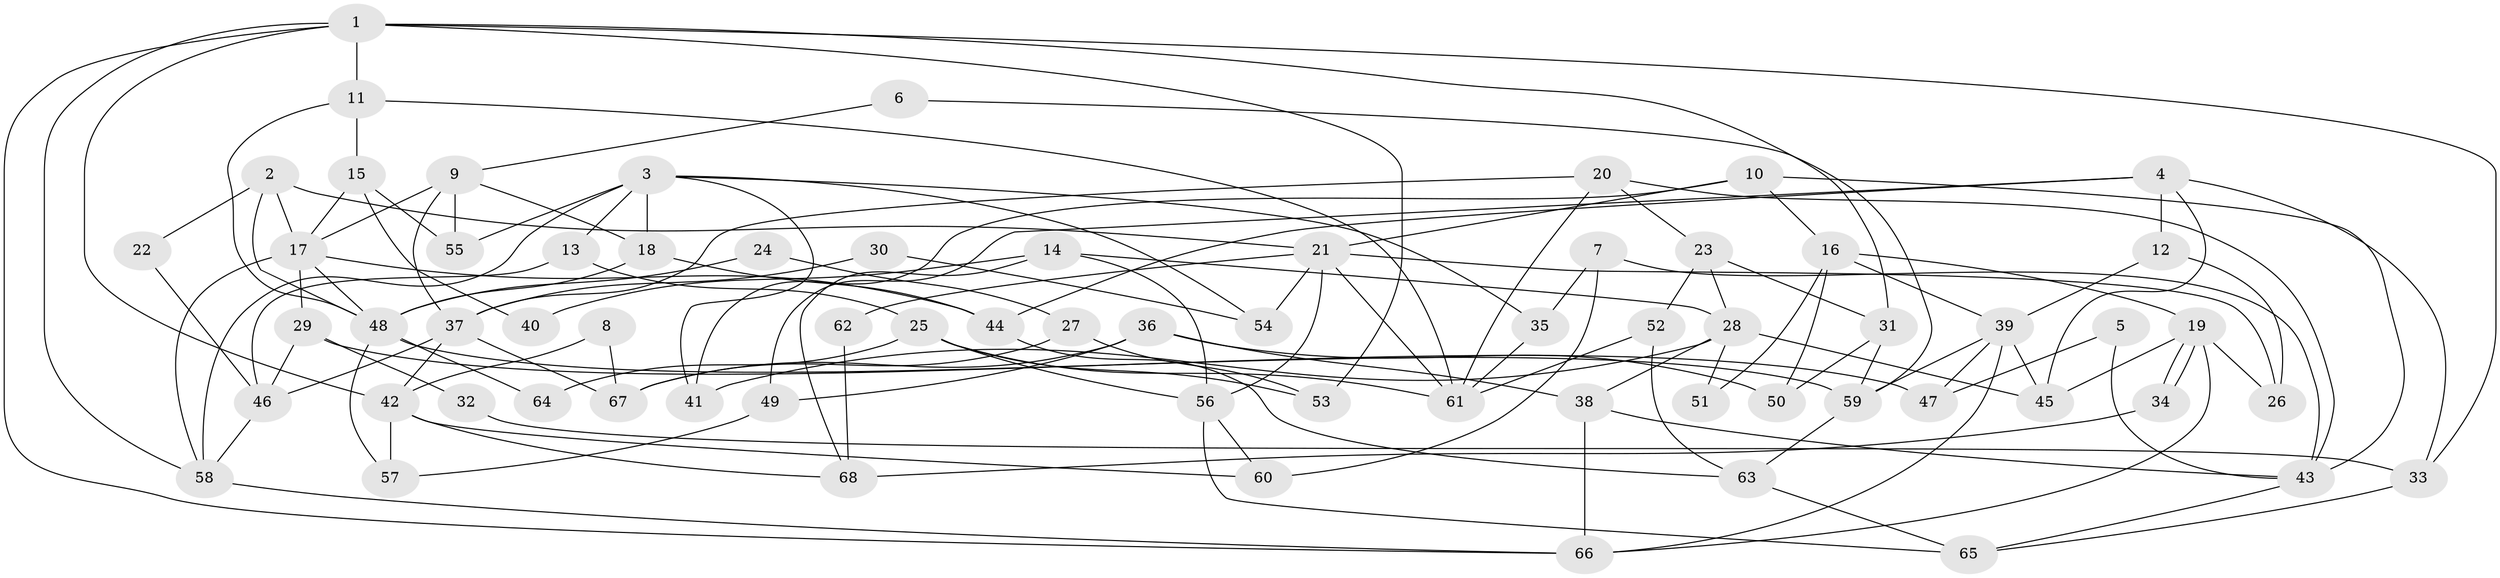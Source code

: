 // coarse degree distribution, {7: 0.10416666666666667, 2: 0.16666666666666666, 4: 0.20833333333333334, 5: 0.20833333333333334, 6: 0.125, 3: 0.10416666666666667, 8: 0.041666666666666664, 10: 0.041666666666666664}
// Generated by graph-tools (version 1.1) at 2025/37/03/04/25 23:37:02]
// undirected, 68 vertices, 136 edges
graph export_dot {
  node [color=gray90,style=filled];
  1;
  2;
  3;
  4;
  5;
  6;
  7;
  8;
  9;
  10;
  11;
  12;
  13;
  14;
  15;
  16;
  17;
  18;
  19;
  20;
  21;
  22;
  23;
  24;
  25;
  26;
  27;
  28;
  29;
  30;
  31;
  32;
  33;
  34;
  35;
  36;
  37;
  38;
  39;
  40;
  41;
  42;
  43;
  44;
  45;
  46;
  47;
  48;
  49;
  50;
  51;
  52;
  53;
  54;
  55;
  56;
  57;
  58;
  59;
  60;
  61;
  62;
  63;
  64;
  65;
  66;
  67;
  68;
  1 -- 11;
  1 -- 42;
  1 -- 31;
  1 -- 33;
  1 -- 53;
  1 -- 58;
  1 -- 66;
  2 -- 17;
  2 -- 21;
  2 -- 22;
  2 -- 48;
  3 -- 58;
  3 -- 41;
  3 -- 13;
  3 -- 18;
  3 -- 35;
  3 -- 54;
  3 -- 55;
  4 -- 45;
  4 -- 44;
  4 -- 12;
  4 -- 33;
  4 -- 49;
  5 -- 47;
  5 -- 43;
  6 -- 59;
  6 -- 9;
  7 -- 43;
  7 -- 35;
  7 -- 60;
  8 -- 42;
  8 -- 67;
  9 -- 17;
  9 -- 18;
  9 -- 37;
  9 -- 55;
  10 -- 43;
  10 -- 16;
  10 -- 21;
  10 -- 41;
  11 -- 15;
  11 -- 48;
  11 -- 61;
  12 -- 26;
  12 -- 39;
  13 -- 25;
  13 -- 46;
  14 -- 56;
  14 -- 28;
  14 -- 40;
  14 -- 68;
  15 -- 17;
  15 -- 55;
  15 -- 40;
  16 -- 19;
  16 -- 39;
  16 -- 50;
  16 -- 51;
  17 -- 48;
  17 -- 58;
  17 -- 29;
  17 -- 44;
  18 -- 48;
  18 -- 44;
  19 -- 66;
  19 -- 34;
  19 -- 34;
  19 -- 26;
  19 -- 45;
  20 -- 23;
  20 -- 61;
  20 -- 37;
  20 -- 43;
  21 -- 61;
  21 -- 26;
  21 -- 54;
  21 -- 56;
  21 -- 62;
  22 -- 46;
  23 -- 28;
  23 -- 31;
  23 -- 52;
  24 -- 48;
  24 -- 27;
  25 -- 61;
  25 -- 56;
  25 -- 53;
  25 -- 64;
  27 -- 67;
  27 -- 53;
  28 -- 45;
  28 -- 38;
  28 -- 41;
  28 -- 51;
  29 -- 46;
  29 -- 32;
  29 -- 47;
  30 -- 37;
  30 -- 54;
  31 -- 59;
  31 -- 50;
  32 -- 33;
  33 -- 65;
  34 -- 68;
  35 -- 61;
  36 -- 38;
  36 -- 50;
  36 -- 49;
  36 -- 67;
  37 -- 42;
  37 -- 46;
  37 -- 67;
  38 -- 43;
  38 -- 66;
  39 -- 66;
  39 -- 45;
  39 -- 47;
  39 -- 59;
  42 -- 60;
  42 -- 57;
  42 -- 68;
  43 -- 65;
  44 -- 63;
  46 -- 58;
  48 -- 57;
  48 -- 59;
  48 -- 64;
  49 -- 57;
  52 -- 63;
  52 -- 61;
  56 -- 65;
  56 -- 60;
  58 -- 66;
  59 -- 63;
  62 -- 68;
  63 -- 65;
}
